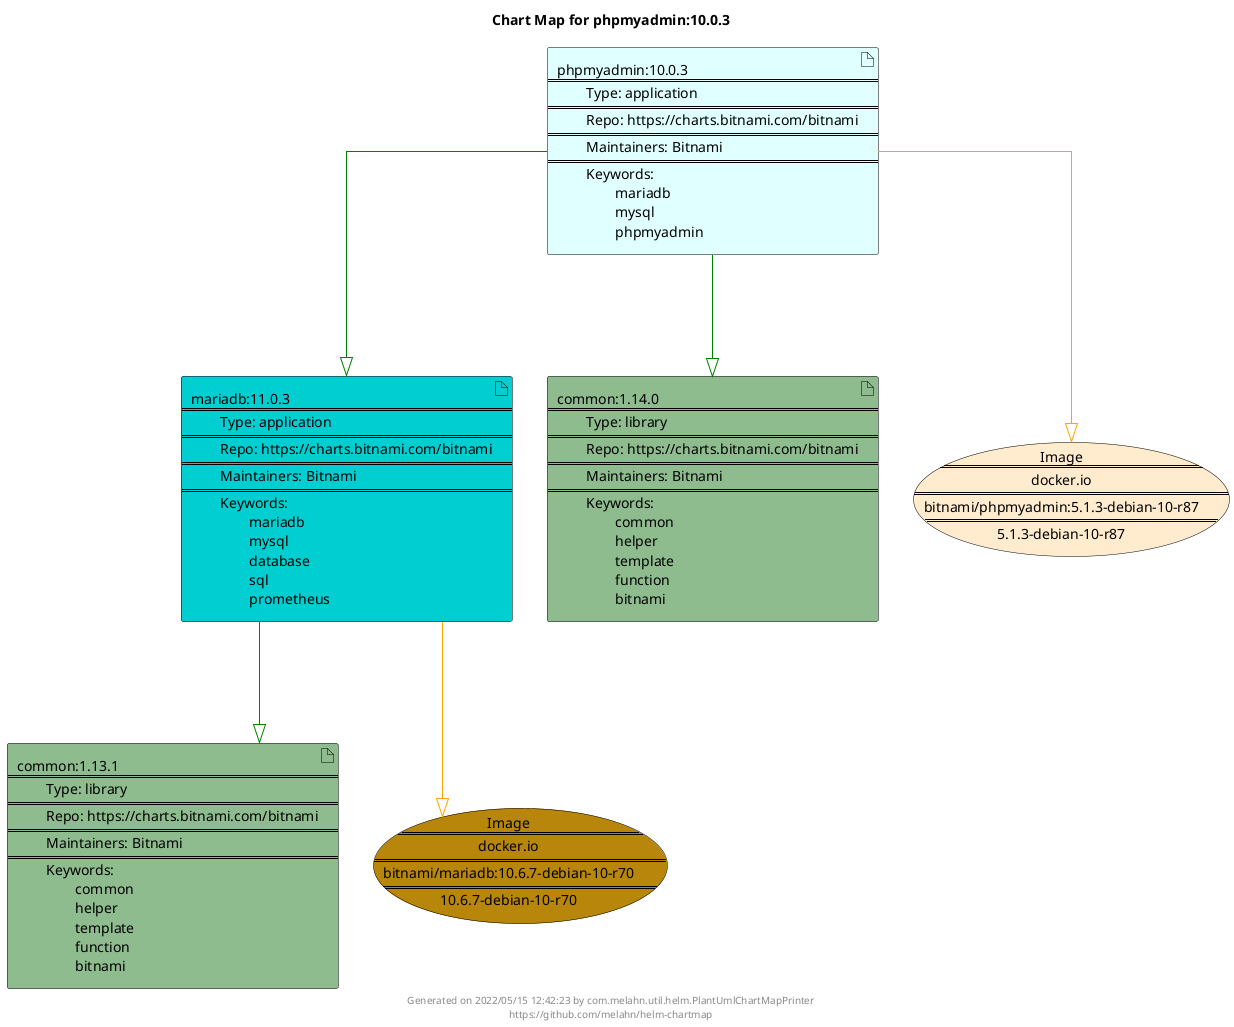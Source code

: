 @startuml
skinparam linetype ortho
skinparam backgroundColor white
skinparam usecaseBorderColor black
skinparam usecaseArrowColor LightSlateGray
skinparam artifactBorderColor black
skinparam artifactArrowColor LightSlateGray

title Chart Map for phpmyadmin:10.0.3

'There are 4 referenced Helm Charts
artifact "common:1.13.1\n====\n\tType: library\n====\n\tRepo: https://charts.bitnami.com/bitnami\n====\n\tMaintainers: Bitnami\n====\n\tKeywords: \n\t\tcommon\n\t\thelper\n\t\ttemplate\n\t\tfunction\n\t\tbitnami" as common_1_13_1 #DarkSeaGreen
artifact "mariadb:11.0.3\n====\n\tType: application\n====\n\tRepo: https://charts.bitnami.com/bitnami\n====\n\tMaintainers: Bitnami\n====\n\tKeywords: \n\t\tmariadb\n\t\tmysql\n\t\tdatabase\n\t\tsql\n\t\tprometheus" as mariadb_11_0_3 #DarkTurquoise
artifact "common:1.14.0\n====\n\tType: library\n====\n\tRepo: https://charts.bitnami.com/bitnami\n====\n\tMaintainers: Bitnami\n====\n\tKeywords: \n\t\tcommon\n\t\thelper\n\t\ttemplate\n\t\tfunction\n\t\tbitnami" as common_1_14_0 #DarkSeaGreen
artifact "phpmyadmin:10.0.3\n====\n\tType: application\n====\n\tRepo: https://charts.bitnami.com/bitnami\n====\n\tMaintainers: Bitnami\n====\n\tKeywords: \n\t\tmariadb\n\t\tmysql\n\t\tphpmyadmin" as phpmyadmin_10_0_3 #LightCyan

'There are 2 referenced Docker Images
usecase "Image\n====\ndocker.io\n====\nbitnami/mariadb:10.6.7-debian-10-r70\n====\n10.6.7-debian-10-r70" as docker_io_bitnami_mariadb_10_6_7_debian_10_r70 #DarkGoldenRod
usecase "Image\n====\ndocker.io\n====\nbitnami/phpmyadmin:5.1.3-debian-10-r87\n====\n5.1.3-debian-10-r87" as docker_io_bitnami_phpmyadmin_5_1_3_debian_10_r87 #BlanchedAlmond

'Chart Dependencies
phpmyadmin_10_0_3--[#green]-|>mariadb_11_0_3
mariadb_11_0_3--[#green]-|>common_1_13_1
phpmyadmin_10_0_3--[#green]-|>common_1_14_0
mariadb_11_0_3--[#orange]-|>docker_io_bitnami_mariadb_10_6_7_debian_10_r70
phpmyadmin_10_0_3--[#orange]-|>docker_io_bitnami_phpmyadmin_5_1_3_debian_10_r87

center footer Generated on 2022/05/15 12:42:23 by com.melahn.util.helm.PlantUmlChartMapPrinter\nhttps://github.com/melahn/helm-chartmap
@enduml

